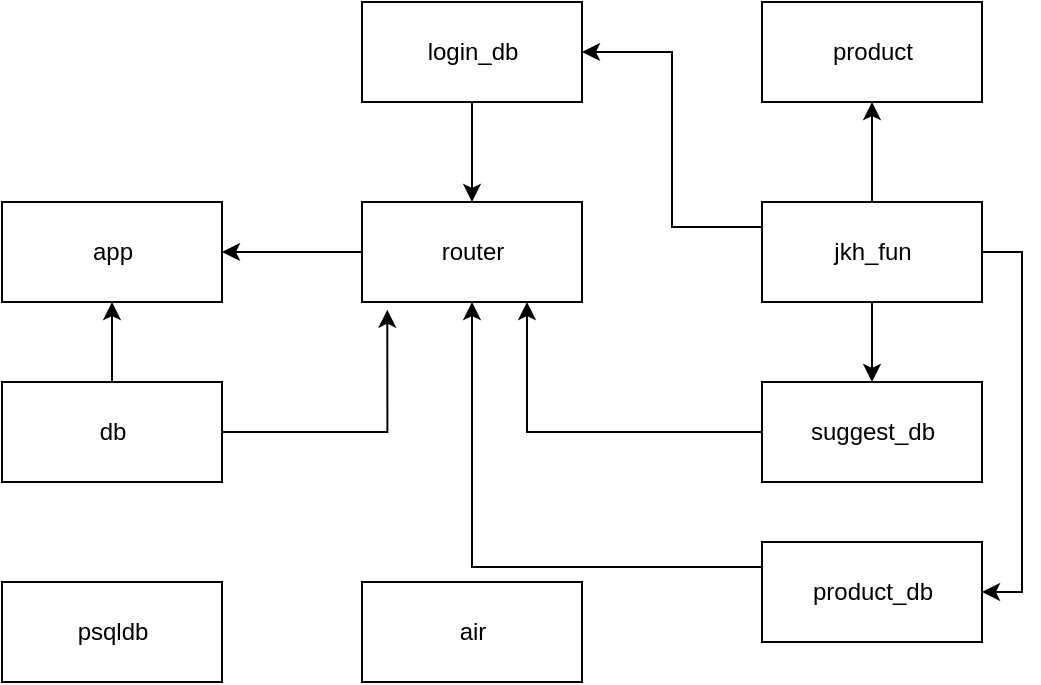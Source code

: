 <mxfile version="15.5.1" type="device"><diagram id="C5RBs43oDa-KdzZeNtuy" name="Page-1"><mxGraphModel dx="5209" dy="1985" grid="1" gridSize="10" guides="1" tooltips="1" connect="1" arrows="1" fold="1" page="1" pageScale="1" pageWidth="827" pageHeight="1169" math="0" shadow="0"><root><mxCell id="WIyWlLk6GJQsqaUBKTNV-0"/><mxCell id="WIyWlLk6GJQsqaUBKTNV-1" parent="WIyWlLk6GJQsqaUBKTNV-0"/><mxCell id="Thol9SWNHv2W_AA-NcVB-364" value="app" style="html=1;" vertex="1" parent="WIyWlLk6GJQsqaUBKTNV-1"><mxGeometry x="-1450" y="490" width="110" height="50" as="geometry"/></mxCell><mxCell id="Thol9SWNHv2W_AA-NcVB-374" style="edgeStyle=orthogonalEdgeStyle;rounded=0;orthogonalLoop=1;jettySize=auto;html=1;exitX=0.5;exitY=0;exitDx=0;exitDy=0;entryX=0.5;entryY=1;entryDx=0;entryDy=0;" edge="1" parent="WIyWlLk6GJQsqaUBKTNV-1" source="Thol9SWNHv2W_AA-NcVB-365" target="Thol9SWNHv2W_AA-NcVB-364"><mxGeometry relative="1" as="geometry"/></mxCell><mxCell id="Thol9SWNHv2W_AA-NcVB-377" style="edgeStyle=orthogonalEdgeStyle;rounded=0;orthogonalLoop=1;jettySize=auto;html=1;exitX=1;exitY=0.5;exitDx=0;exitDy=0;entryX=0.115;entryY=1.077;entryDx=0;entryDy=0;entryPerimeter=0;" edge="1" parent="WIyWlLk6GJQsqaUBKTNV-1" source="Thol9SWNHv2W_AA-NcVB-365" target="Thol9SWNHv2W_AA-NcVB-367"><mxGeometry relative="1" as="geometry"/></mxCell><mxCell id="Thol9SWNHv2W_AA-NcVB-365" value="db" style="html=1;" vertex="1" parent="WIyWlLk6GJQsqaUBKTNV-1"><mxGeometry x="-1450" y="580" width="110" height="50" as="geometry"/></mxCell><mxCell id="Thol9SWNHv2W_AA-NcVB-376" style="edgeStyle=orthogonalEdgeStyle;rounded=0;orthogonalLoop=1;jettySize=auto;html=1;exitX=0.5;exitY=1;exitDx=0;exitDy=0;entryX=0.5;entryY=0;entryDx=0;entryDy=0;" edge="1" parent="WIyWlLk6GJQsqaUBKTNV-1" source="Thol9SWNHv2W_AA-NcVB-366" target="Thol9SWNHv2W_AA-NcVB-367"><mxGeometry relative="1" as="geometry"/></mxCell><mxCell id="Thol9SWNHv2W_AA-NcVB-366" value="login_db" style="html=1;" vertex="1" parent="WIyWlLk6GJQsqaUBKTNV-1"><mxGeometry x="-1270" y="390" width="110" height="50" as="geometry"/></mxCell><mxCell id="Thol9SWNHv2W_AA-NcVB-375" style="edgeStyle=orthogonalEdgeStyle;rounded=0;orthogonalLoop=1;jettySize=auto;html=1;exitX=0;exitY=0.5;exitDx=0;exitDy=0;entryX=1;entryY=0.5;entryDx=0;entryDy=0;" edge="1" parent="WIyWlLk6GJQsqaUBKTNV-1" source="Thol9SWNHv2W_AA-NcVB-367" target="Thol9SWNHv2W_AA-NcVB-364"><mxGeometry relative="1" as="geometry"/></mxCell><mxCell id="Thol9SWNHv2W_AA-NcVB-367" value="router" style="html=1;" vertex="1" parent="WIyWlLk6GJQsqaUBKTNV-1"><mxGeometry x="-1270" y="490" width="110" height="50" as="geometry"/></mxCell><mxCell id="Thol9SWNHv2W_AA-NcVB-368" value="product" style="html=1;" vertex="1" parent="WIyWlLk6GJQsqaUBKTNV-1"><mxGeometry x="-1070" y="390" width="110" height="50" as="geometry"/></mxCell><mxCell id="Thol9SWNHv2W_AA-NcVB-378" style="edgeStyle=orthogonalEdgeStyle;rounded=0;orthogonalLoop=1;jettySize=auto;html=1;exitX=0.5;exitY=0;exitDx=0;exitDy=0;entryX=0.5;entryY=1;entryDx=0;entryDy=0;" edge="1" parent="WIyWlLk6GJQsqaUBKTNV-1" source="Thol9SWNHv2W_AA-NcVB-369" target="Thol9SWNHv2W_AA-NcVB-368"><mxGeometry relative="1" as="geometry"/></mxCell><mxCell id="Thol9SWNHv2W_AA-NcVB-380" style="edgeStyle=orthogonalEdgeStyle;rounded=0;orthogonalLoop=1;jettySize=auto;html=1;exitX=0.5;exitY=1;exitDx=0;exitDy=0;entryX=0.5;entryY=0;entryDx=0;entryDy=0;" edge="1" parent="WIyWlLk6GJQsqaUBKTNV-1" source="Thol9SWNHv2W_AA-NcVB-369" target="Thol9SWNHv2W_AA-NcVB-371"><mxGeometry relative="1" as="geometry"/></mxCell><mxCell id="Thol9SWNHv2W_AA-NcVB-381" style="edgeStyle=orthogonalEdgeStyle;rounded=0;orthogonalLoop=1;jettySize=auto;html=1;exitX=0;exitY=0.25;exitDx=0;exitDy=0;entryX=1;entryY=0.5;entryDx=0;entryDy=0;" edge="1" parent="WIyWlLk6GJQsqaUBKTNV-1" source="Thol9SWNHv2W_AA-NcVB-369" target="Thol9SWNHv2W_AA-NcVB-366"><mxGeometry relative="1" as="geometry"/></mxCell><mxCell id="Thol9SWNHv2W_AA-NcVB-384" style="edgeStyle=orthogonalEdgeStyle;rounded=0;orthogonalLoop=1;jettySize=auto;html=1;exitX=1;exitY=0.5;exitDx=0;exitDy=0;entryX=1;entryY=0.5;entryDx=0;entryDy=0;" edge="1" parent="WIyWlLk6GJQsqaUBKTNV-1" source="Thol9SWNHv2W_AA-NcVB-369" target="Thol9SWNHv2W_AA-NcVB-370"><mxGeometry relative="1" as="geometry"/></mxCell><mxCell id="Thol9SWNHv2W_AA-NcVB-369" value="jkh_fun" style="html=1;" vertex="1" parent="WIyWlLk6GJQsqaUBKTNV-1"><mxGeometry x="-1070" y="490" width="110" height="50" as="geometry"/></mxCell><mxCell id="Thol9SWNHv2W_AA-NcVB-386" style="edgeStyle=orthogonalEdgeStyle;rounded=0;orthogonalLoop=1;jettySize=auto;html=1;exitX=0;exitY=0.25;exitDx=0;exitDy=0;entryX=0.5;entryY=1;entryDx=0;entryDy=0;" edge="1" parent="WIyWlLk6GJQsqaUBKTNV-1" source="Thol9SWNHv2W_AA-NcVB-370" target="Thol9SWNHv2W_AA-NcVB-367"><mxGeometry relative="1" as="geometry"/></mxCell><mxCell id="Thol9SWNHv2W_AA-NcVB-370" value="product_db" style="html=1;" vertex="1" parent="WIyWlLk6GJQsqaUBKTNV-1"><mxGeometry x="-1070" y="660" width="110" height="50" as="geometry"/></mxCell><mxCell id="Thol9SWNHv2W_AA-NcVB-382" style="edgeStyle=orthogonalEdgeStyle;rounded=0;orthogonalLoop=1;jettySize=auto;html=1;exitX=0;exitY=0.5;exitDx=0;exitDy=0;entryX=0.75;entryY=1;entryDx=0;entryDy=0;" edge="1" parent="WIyWlLk6GJQsqaUBKTNV-1" source="Thol9SWNHv2W_AA-NcVB-371" target="Thol9SWNHv2W_AA-NcVB-367"><mxGeometry relative="1" as="geometry"/></mxCell><mxCell id="Thol9SWNHv2W_AA-NcVB-371" value="suggest_db" style="html=1;" vertex="1" parent="WIyWlLk6GJQsqaUBKTNV-1"><mxGeometry x="-1070" y="580" width="110" height="50" as="geometry"/></mxCell><mxCell id="Thol9SWNHv2W_AA-NcVB-372" value="psqldb" style="html=1;" vertex="1" parent="WIyWlLk6GJQsqaUBKTNV-1"><mxGeometry x="-1450" y="680" width="110" height="50" as="geometry"/></mxCell><mxCell id="Thol9SWNHv2W_AA-NcVB-373" value="air" style="html=1;" vertex="1" parent="WIyWlLk6GJQsqaUBKTNV-1"><mxGeometry x="-1270" y="680" width="110" height="50" as="geometry"/></mxCell></root></mxGraphModel></diagram></mxfile>